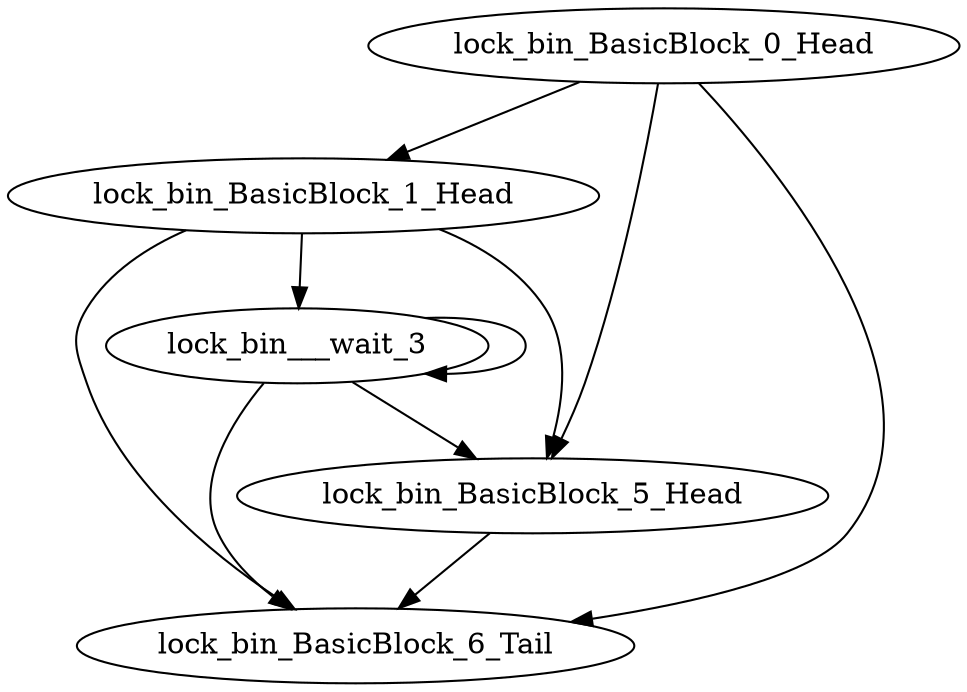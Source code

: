 digraph G {
    "lock_bin_BasicBlock_1_Head" -> "lock_bin_BasicBlock_6_Tail"
    "lock_bin_BasicBlock_1_Head" -> "lock_bin_BasicBlock_5_Head"
    "lock_bin_BasicBlock_1_Head" -> "lock_bin___wait_3"
    "lock_bin_BasicBlock_0_Head" -> "lock_bin_BasicBlock_1_Head"
    "lock_bin_BasicBlock_0_Head" -> "lock_bin_BasicBlock_6_Tail"
    "lock_bin_BasicBlock_0_Head" -> "lock_bin_BasicBlock_5_Head"
    "lock_bin_BasicBlock_5_Head" -> "lock_bin_BasicBlock_6_Tail"
    "lock_bin___wait_3" -> "lock_bin_BasicBlock_6_Tail"
    "lock_bin___wait_3" -> "lock_bin_BasicBlock_5_Head"
    "lock_bin___wait_3" -> "lock_bin___wait_3"
}

